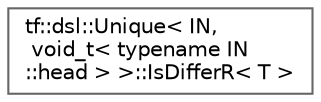 digraph "类继承关系图"
{
 // LATEX_PDF_SIZE
  bgcolor="transparent";
  edge [fontname=Helvetica,fontsize=10,labelfontname=Helvetica,labelfontsize=10];
  node [fontname=Helvetica,fontsize=10,shape=box,height=0.2,width=0.4];
  rankdir="LR";
  Node0 [id="Node000000",label="tf::dsl::Unique\< IN,\l void_t\< typename IN\l::head \> \>::IsDifferR\< T \>",height=0.2,width=0.4,color="grey40", fillcolor="white", style="filled",URL="$structtf_1_1dsl_1_1_unique_3_01_i_n_00_01void__t_3_01typename_01_i_n_1_1head_01_4_01_4_1_1_is_differ_r.html",tooltip=" "];
}
